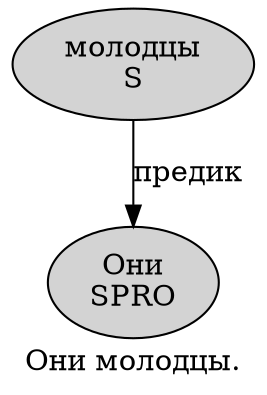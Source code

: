 digraph SENTENCE_3179 {
	graph [label="Они молодцы."]
	node [style=filled]
		0 [label="Они
SPRO" color="" fillcolor=lightgray penwidth=1 shape=ellipse]
		1 [label="молодцы
S" color="" fillcolor=lightgray penwidth=1 shape=ellipse]
			1 -> 0 [label="предик"]
}